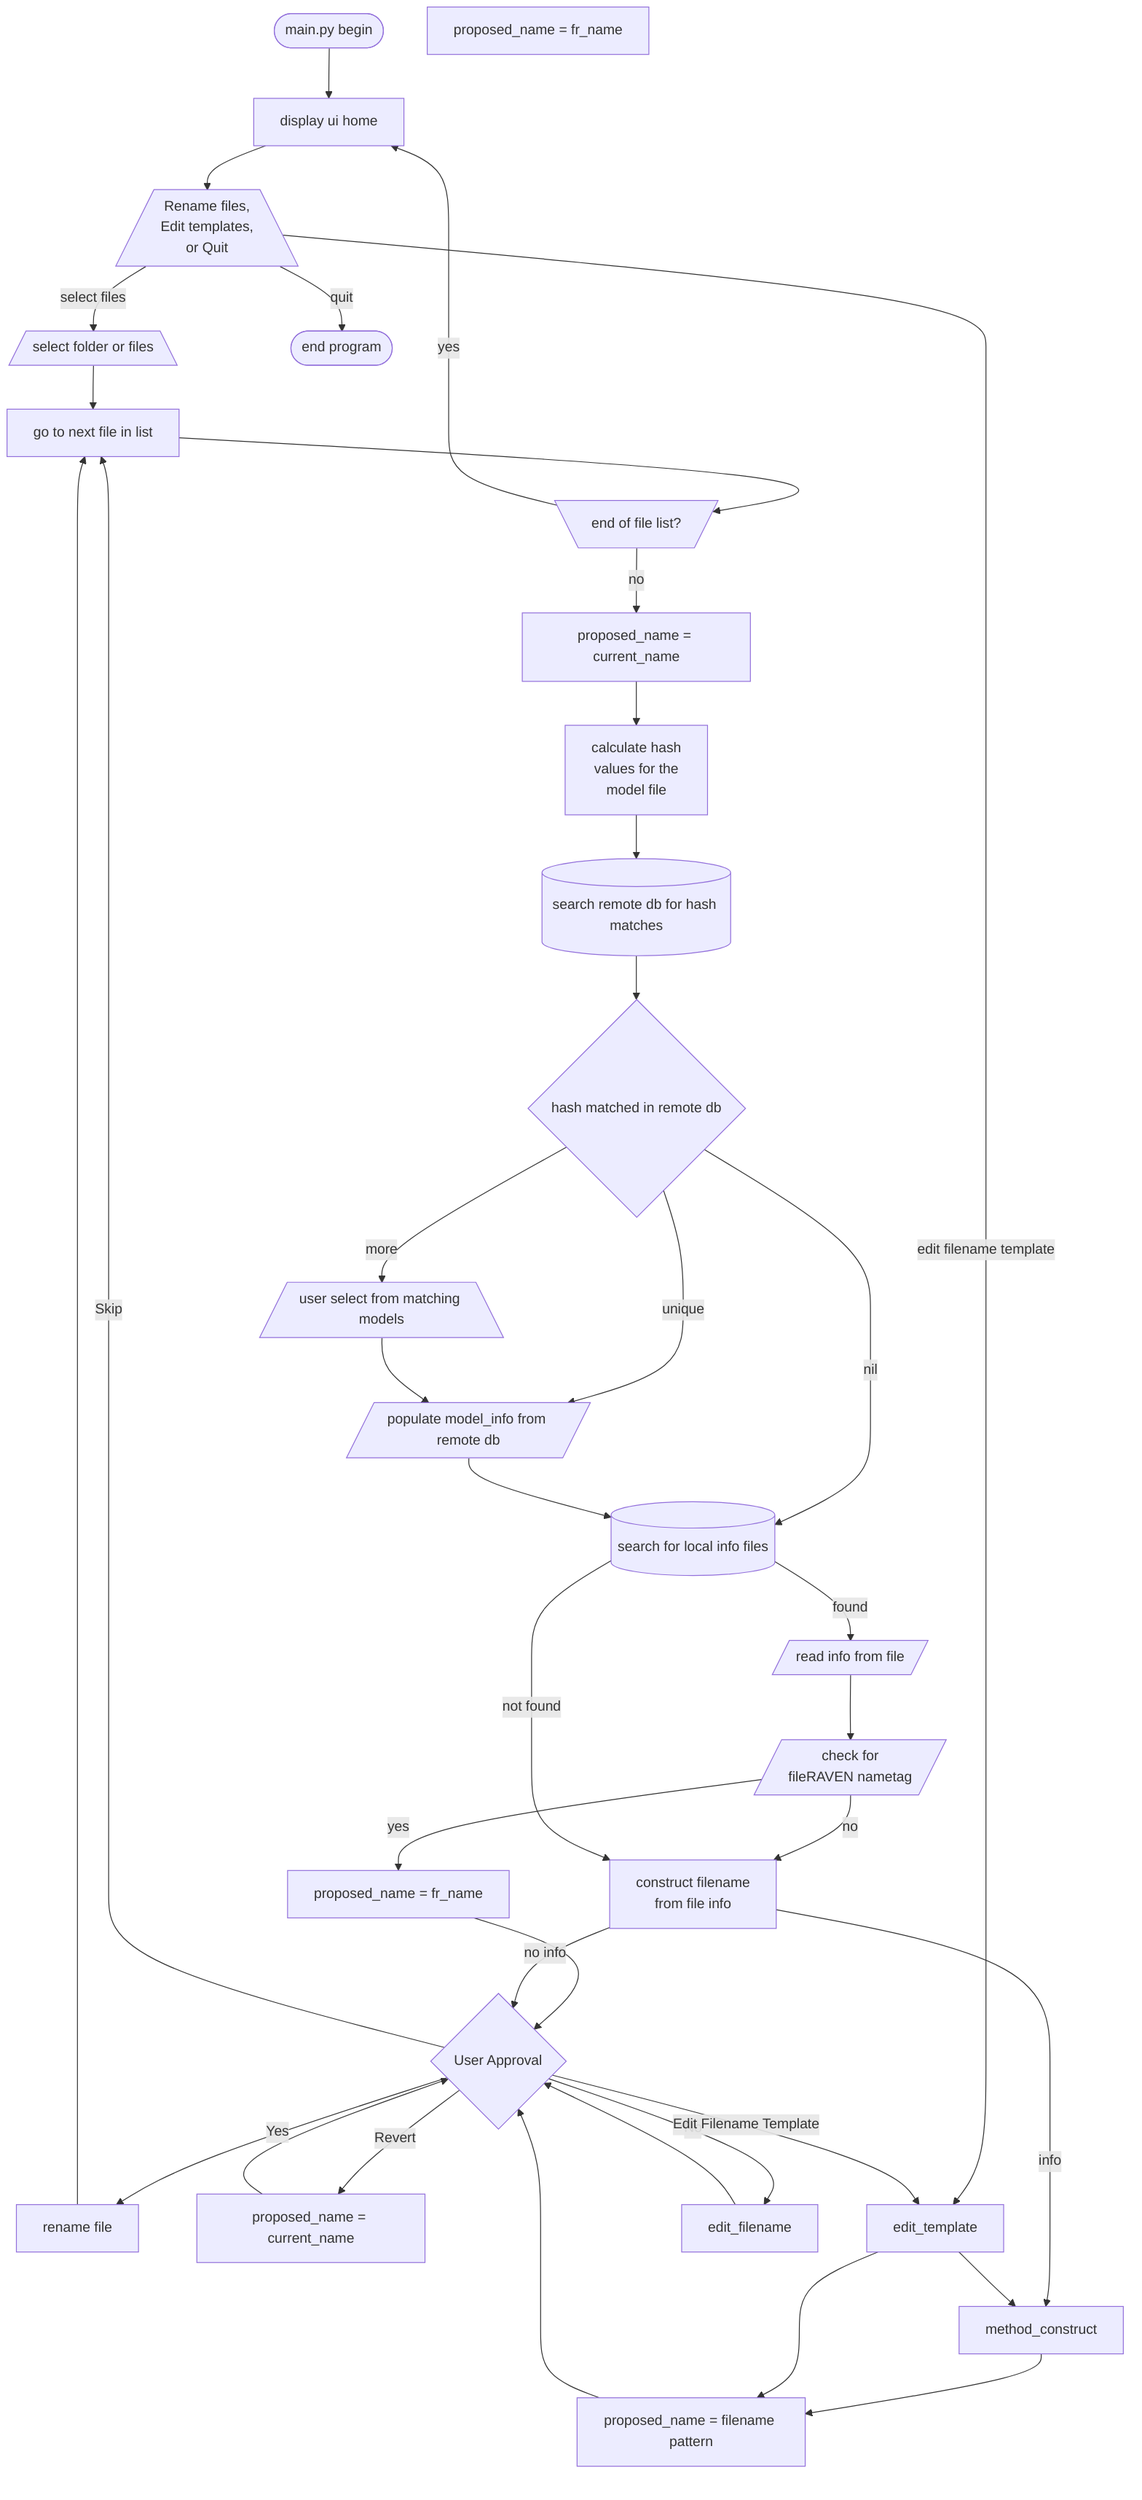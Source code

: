 flowchart TD
    main([main.py begin])
    main_choice[/Rename files,
        Edit templates,
or Quit\]
    end_of_list[\end of file list?/]
    approve_filename{User Approval}
check_fr_name[/check for
fileRAVEN nametag/]
set_construct_name[construct filename
from model info]
    cycle_file_list[go to next file in list]
    display_home[display ui home]
get_hash[calculate hash
values for the
model file]
    method_last[proposed_name = fr_name]
    method_no_info[proposed_name = current_name]
    read_local_info[/read info from file/]
    read_remote_to_model_info[/populate model_info from remote db/]
remote_info_method[construct filename
from file info]
rename_file[rename file]
    search_remote[(search remote db for hash matches)]
    search_local[(search for local info files)]
    select_files[/select folder or files\]
    select_match[/user select from matching models\]
    set_construct_name[proposed_name = filename pattern]
    set_nochange[proposed_name = current_name]
    set_old[proposed_name = fr_name]
    unique_hash{hash matched in remote db}
    quit([end program])
    main --> display_home
    display_home --> main_choice
main_choice --> |select files|select_files
main_choice -->|edit filename template|edit_template
main_choice -->|quit|quit
    select_files --> cycle_file_list
    cycle_file_list --> end_of_list
end_of_list -->|yes|display_home
end_of_list -->|no|method_no_info
    method_no_info --> get_hash
    get_hash --> search_remote
    search_remote --> unique_hash
unique_hash -->|nil|search_local
unique_hash -->|unique|read_remote_to_model_info
unique_hash -->|more|select_match
    select_match --> read_remote_to_model_info
    read_remote_to_model_info --> search_local
    search_local -->|found|read_local_info
    read_local_info --> check_fr_name
check_fr_name -->|yes|method_last
    method_last --> approve_filename
check_fr_name -->|no|remote_info_method
remote_info_method -->|no info|approve_filename
remote_info_method -->|info|method_construct
search_local -->|not found|remote_info_method
    set_nochange --> approve_filename
approve_filename -->|Revert|set_nochange
    method_construct --> set_construct_name
    set_construct_name --> approve_filename
approve_filename -->|Yes|rename_file
approve_filename -->|No|edit_filename
approve_filename -->|Skip|cycle_file_list
approve_filename -->|Edit Filename Template|edit_template
rename_file[rename file] --> cycle_file_list
    edit_filename --> approve_filename
    edit_template --> method_construct
edit_template --> set_construct_name